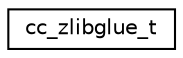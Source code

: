 digraph "Graphical Class Hierarchy"
{
 // LATEX_PDF_SIZE
  edge [fontname="Helvetica",fontsize="10",labelfontname="Helvetica",labelfontsize="10"];
  node [fontname="Helvetica",fontsize="10",shape=record];
  rankdir="LR";
  Node0 [label="cc_zlibglue_t",height=0.2,width=0.4,color="black", fillcolor="white", style="filled",URL="$structcc__zlibglue__t.html",tooltip=" "];
}
